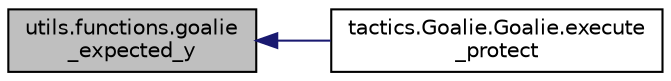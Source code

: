 digraph "utils.functions.goalie_expected_y"
{
 // INTERACTIVE_SVG=YES
  edge [fontname="Helvetica",fontsize="10",labelfontname="Helvetica",labelfontsize="10"];
  node [fontname="Helvetica",fontsize="10",shape=record];
  rankdir="LR";
  Node1 [label="utils.functions.goalie\l_expected_y",height=0.2,width=0.4,color="black", fillcolor="grey75", style="filled", fontcolor="black"];
  Node1 -> Node2 [dir="back",color="midnightblue",fontsize="10",style="solid",fontname="Helvetica"];
  Node2 [label="tactics.Goalie.Goalie.execute\l_protect",height=0.2,width=0.4,color="black", fillcolor="white", style="filled",URL="$dd/d7c/classtactics_1_1_goalie_1_1_goalie.html#ab55917aa4e14f2e3fe1cabbd30659f99"];
}
